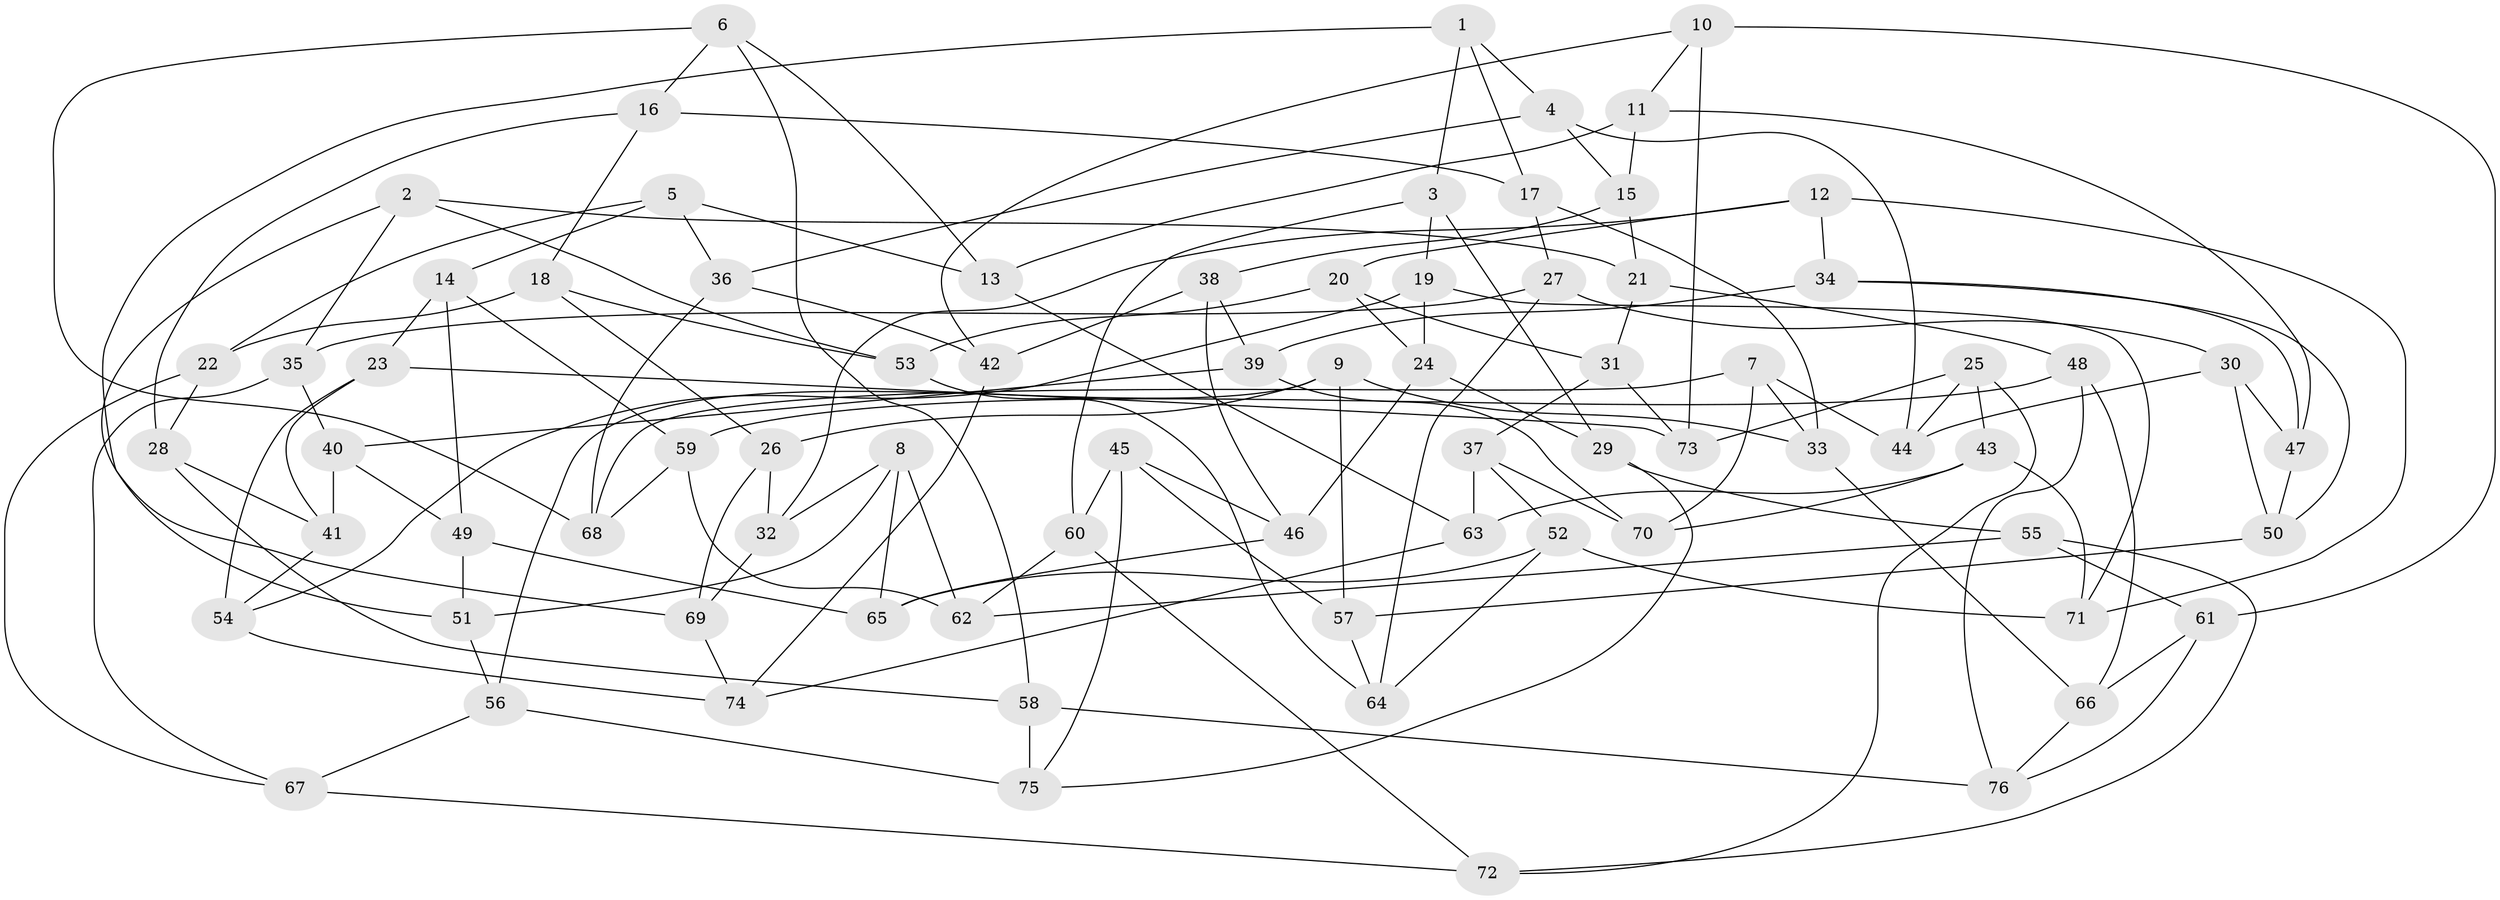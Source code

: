 // coarse degree distribution, {4: 0.3023255813953488, 6: 0.6511627906976745, 5: 0.046511627906976744}
// Generated by graph-tools (version 1.1) at 2025/42/03/06/25 10:42:23]
// undirected, 76 vertices, 152 edges
graph export_dot {
graph [start="1"]
  node [color=gray90,style=filled];
  1;
  2;
  3;
  4;
  5;
  6;
  7;
  8;
  9;
  10;
  11;
  12;
  13;
  14;
  15;
  16;
  17;
  18;
  19;
  20;
  21;
  22;
  23;
  24;
  25;
  26;
  27;
  28;
  29;
  30;
  31;
  32;
  33;
  34;
  35;
  36;
  37;
  38;
  39;
  40;
  41;
  42;
  43;
  44;
  45;
  46;
  47;
  48;
  49;
  50;
  51;
  52;
  53;
  54;
  55;
  56;
  57;
  58;
  59;
  60;
  61;
  62;
  63;
  64;
  65;
  66;
  67;
  68;
  69;
  70;
  71;
  72;
  73;
  74;
  75;
  76;
  1 -- 4;
  1 -- 69;
  1 -- 3;
  1 -- 17;
  2 -- 53;
  2 -- 21;
  2 -- 51;
  2 -- 35;
  3 -- 29;
  3 -- 19;
  3 -- 60;
  4 -- 36;
  4 -- 15;
  4 -- 44;
  5 -- 13;
  5 -- 36;
  5 -- 14;
  5 -- 22;
  6 -- 16;
  6 -- 58;
  6 -- 68;
  6 -- 13;
  7 -- 68;
  7 -- 33;
  7 -- 70;
  7 -- 44;
  8 -- 65;
  8 -- 62;
  8 -- 32;
  8 -- 51;
  9 -- 57;
  9 -- 56;
  9 -- 33;
  9 -- 26;
  10 -- 73;
  10 -- 11;
  10 -- 61;
  10 -- 42;
  11 -- 13;
  11 -- 47;
  11 -- 15;
  12 -- 20;
  12 -- 32;
  12 -- 34;
  12 -- 71;
  13 -- 63;
  14 -- 49;
  14 -- 59;
  14 -- 23;
  15 -- 38;
  15 -- 21;
  16 -- 17;
  16 -- 18;
  16 -- 28;
  17 -- 27;
  17 -- 33;
  18 -- 26;
  18 -- 53;
  18 -- 22;
  19 -- 54;
  19 -- 24;
  19 -- 71;
  20 -- 53;
  20 -- 24;
  20 -- 31;
  21 -- 31;
  21 -- 48;
  22 -- 28;
  22 -- 67;
  23 -- 54;
  23 -- 73;
  23 -- 41;
  24 -- 29;
  24 -- 46;
  25 -- 72;
  25 -- 43;
  25 -- 73;
  25 -- 44;
  26 -- 69;
  26 -- 32;
  27 -- 64;
  27 -- 35;
  27 -- 30;
  28 -- 41;
  28 -- 58;
  29 -- 55;
  29 -- 75;
  30 -- 44;
  30 -- 47;
  30 -- 50;
  31 -- 37;
  31 -- 73;
  32 -- 69;
  33 -- 66;
  34 -- 39;
  34 -- 50;
  34 -- 47;
  35 -- 40;
  35 -- 67;
  36 -- 42;
  36 -- 68;
  37 -- 63;
  37 -- 70;
  37 -- 52;
  38 -- 39;
  38 -- 46;
  38 -- 42;
  39 -- 70;
  39 -- 40;
  40 -- 49;
  40 -- 41;
  41 -- 54;
  42 -- 74;
  43 -- 71;
  43 -- 70;
  43 -- 63;
  45 -- 60;
  45 -- 75;
  45 -- 46;
  45 -- 57;
  46 -- 65;
  47 -- 50;
  48 -- 59;
  48 -- 66;
  48 -- 76;
  49 -- 65;
  49 -- 51;
  50 -- 57;
  51 -- 56;
  52 -- 71;
  52 -- 65;
  52 -- 64;
  53 -- 64;
  54 -- 74;
  55 -- 61;
  55 -- 62;
  55 -- 72;
  56 -- 75;
  56 -- 67;
  57 -- 64;
  58 -- 75;
  58 -- 76;
  59 -- 68;
  59 -- 62;
  60 -- 72;
  60 -- 62;
  61 -- 66;
  61 -- 76;
  63 -- 74;
  66 -- 76;
  67 -- 72;
  69 -- 74;
}

